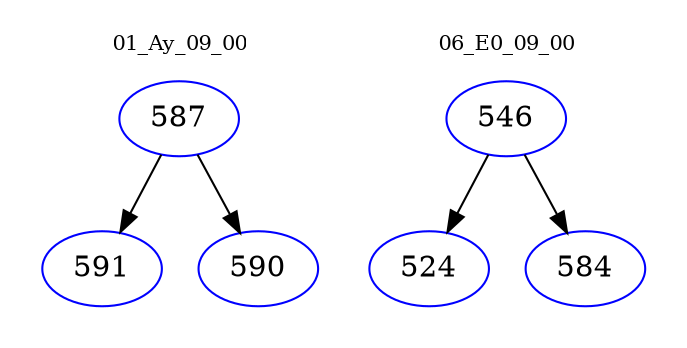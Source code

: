digraph{
subgraph cluster_0 {
color = white
label = "01_Ay_09_00";
fontsize=10;
T0_587 [label="587", color="blue"]
T0_587 -> T0_591 [color="black"]
T0_591 [label="591", color="blue"]
T0_587 -> T0_590 [color="black"]
T0_590 [label="590", color="blue"]
}
subgraph cluster_1 {
color = white
label = "06_E0_09_00";
fontsize=10;
T1_546 [label="546", color="blue"]
T1_546 -> T1_524 [color="black"]
T1_524 [label="524", color="blue"]
T1_546 -> T1_584 [color="black"]
T1_584 [label="584", color="blue"]
}
}
